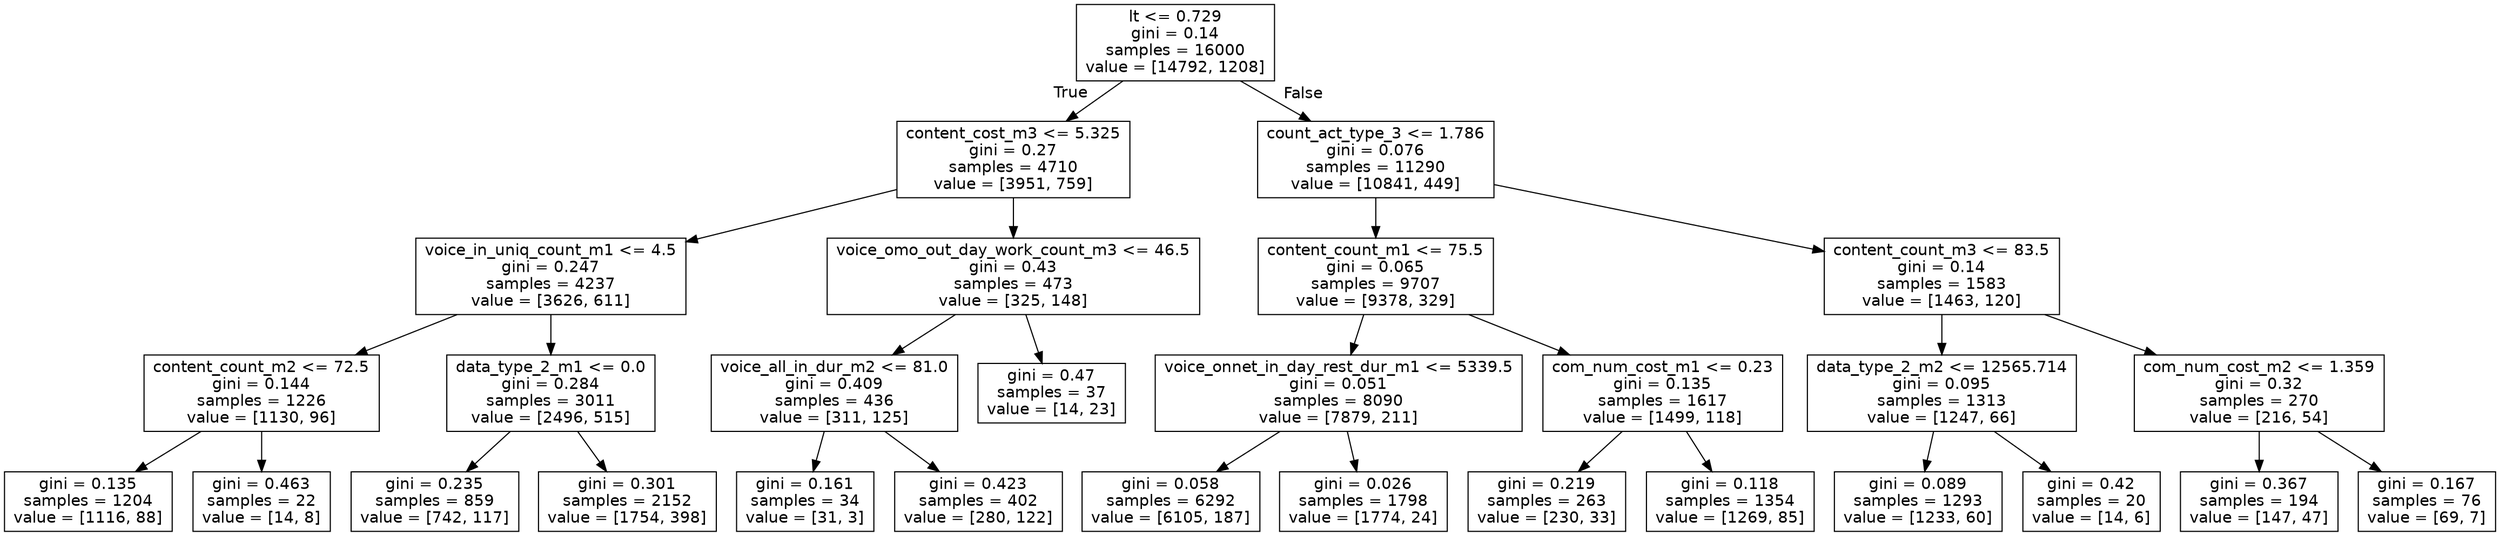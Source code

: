 digraph Tree {
node [shape=box, fontname="helvetica"] ;
edge [fontname="helvetica"] ;
0 [label="lt <= 0.729\ngini = 0.14\nsamples = 16000\nvalue = [14792, 1208]"] ;
1 [label="content_cost_m3 <= 5.325\ngini = 0.27\nsamples = 4710\nvalue = [3951, 759]"] ;
0 -> 1 [labeldistance=2.5, labelangle=45, headlabel="True"] ;
2 [label="voice_in_uniq_count_m1 <= 4.5\ngini = 0.247\nsamples = 4237\nvalue = [3626, 611]"] ;
1 -> 2 ;
3 [label="content_count_m2 <= 72.5\ngini = 0.144\nsamples = 1226\nvalue = [1130, 96]"] ;
2 -> 3 ;
4 [label="gini = 0.135\nsamples = 1204\nvalue = [1116, 88]"] ;
3 -> 4 ;
5 [label="gini = 0.463\nsamples = 22\nvalue = [14, 8]"] ;
3 -> 5 ;
6 [label="data_type_2_m1 <= 0.0\ngini = 0.284\nsamples = 3011\nvalue = [2496, 515]"] ;
2 -> 6 ;
7 [label="gini = 0.235\nsamples = 859\nvalue = [742, 117]"] ;
6 -> 7 ;
8 [label="gini = 0.301\nsamples = 2152\nvalue = [1754, 398]"] ;
6 -> 8 ;
9 [label="voice_omo_out_day_work_count_m3 <= 46.5\ngini = 0.43\nsamples = 473\nvalue = [325, 148]"] ;
1 -> 9 ;
10 [label="voice_all_in_dur_m2 <= 81.0\ngini = 0.409\nsamples = 436\nvalue = [311, 125]"] ;
9 -> 10 ;
11 [label="gini = 0.161\nsamples = 34\nvalue = [31, 3]"] ;
10 -> 11 ;
12 [label="gini = 0.423\nsamples = 402\nvalue = [280, 122]"] ;
10 -> 12 ;
13 [label="gini = 0.47\nsamples = 37\nvalue = [14, 23]"] ;
9 -> 13 ;
14 [label="count_act_type_3 <= 1.786\ngini = 0.076\nsamples = 11290\nvalue = [10841, 449]"] ;
0 -> 14 [labeldistance=2.5, labelangle=-45, headlabel="False"] ;
15 [label="content_count_m1 <= 75.5\ngini = 0.065\nsamples = 9707\nvalue = [9378, 329]"] ;
14 -> 15 ;
16 [label="voice_onnet_in_day_rest_dur_m1 <= 5339.5\ngini = 0.051\nsamples = 8090\nvalue = [7879, 211]"] ;
15 -> 16 ;
17 [label="gini = 0.058\nsamples = 6292\nvalue = [6105, 187]"] ;
16 -> 17 ;
18 [label="gini = 0.026\nsamples = 1798\nvalue = [1774, 24]"] ;
16 -> 18 ;
19 [label="com_num_cost_m1 <= 0.23\ngini = 0.135\nsamples = 1617\nvalue = [1499, 118]"] ;
15 -> 19 ;
20 [label="gini = 0.219\nsamples = 263\nvalue = [230, 33]"] ;
19 -> 20 ;
21 [label="gini = 0.118\nsamples = 1354\nvalue = [1269, 85]"] ;
19 -> 21 ;
22 [label="content_count_m3 <= 83.5\ngini = 0.14\nsamples = 1583\nvalue = [1463, 120]"] ;
14 -> 22 ;
23 [label="data_type_2_m2 <= 12565.714\ngini = 0.095\nsamples = 1313\nvalue = [1247, 66]"] ;
22 -> 23 ;
24 [label="gini = 0.089\nsamples = 1293\nvalue = [1233, 60]"] ;
23 -> 24 ;
25 [label="gini = 0.42\nsamples = 20\nvalue = [14, 6]"] ;
23 -> 25 ;
26 [label="com_num_cost_m2 <= 1.359\ngini = 0.32\nsamples = 270\nvalue = [216, 54]"] ;
22 -> 26 ;
27 [label="gini = 0.367\nsamples = 194\nvalue = [147, 47]"] ;
26 -> 27 ;
28 [label="gini = 0.167\nsamples = 76\nvalue = [69, 7]"] ;
26 -> 28 ;
}